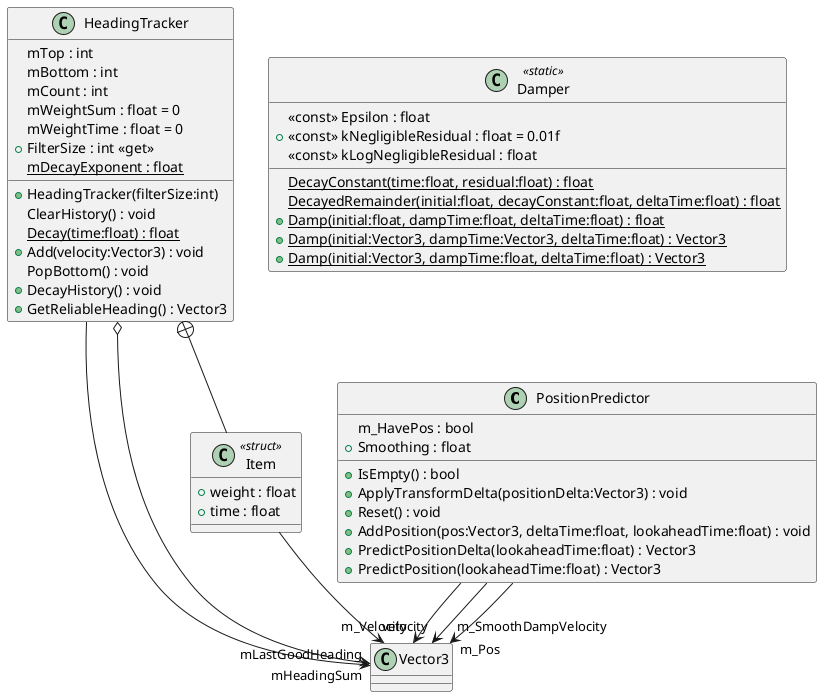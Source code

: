@startuml
class PositionPredictor {
    m_HavePos : bool
    + Smoothing : float
    + IsEmpty() : bool
    + ApplyTransformDelta(positionDelta:Vector3) : void
    + Reset() : void
    + AddPosition(pos:Vector3, deltaTime:float, lookaheadTime:float) : void
    + PredictPositionDelta(lookaheadTime:float) : Vector3
    + PredictPosition(lookaheadTime:float) : Vector3
}
class Damper <<static>> {
    <<const>> Epsilon : float
    {static} DecayConstant(time:float, residual:float) : float
    {static} DecayedRemainder(initial:float, decayConstant:float, deltaTime:float) : float
    + <<const>> kNegligibleResidual : float = 0.01f
    <<const>> kLogNegligibleResidual : float
    + {static} Damp(initial:float, dampTime:float, deltaTime:float) : float
    + {static} Damp(initial:Vector3, dampTime:Vector3, deltaTime:float) : Vector3
    + {static} Damp(initial:Vector3, dampTime:float, deltaTime:float) : Vector3
}
class HeadingTracker {
    mTop : int
    mBottom : int
    mCount : int
    mWeightSum : float = 0
    mWeightTime : float = 0
    + HeadingTracker(filterSize:int)
    + FilterSize : int <<get>>
    ClearHistory() : void
    {static} mDecayExponent : float
    {static} Decay(time:float) : float
    + Add(velocity:Vector3) : void
    PopBottom() : void
    + DecayHistory() : void
    + GetReliableHeading() : Vector3
}
class Item <<struct>> {
    + weight : float
    + time : float
}
PositionPredictor --> "m_Velocity" Vector3
PositionPredictor --> "m_SmoothDampVelocity" Vector3
PositionPredictor --> "m_Pos" Vector3
HeadingTracker --> "mHeadingSum" Vector3
HeadingTracker o-> "mLastGoodHeading" Vector3
HeadingTracker +-- Item
Item --> "velocity" Vector3
@enduml
